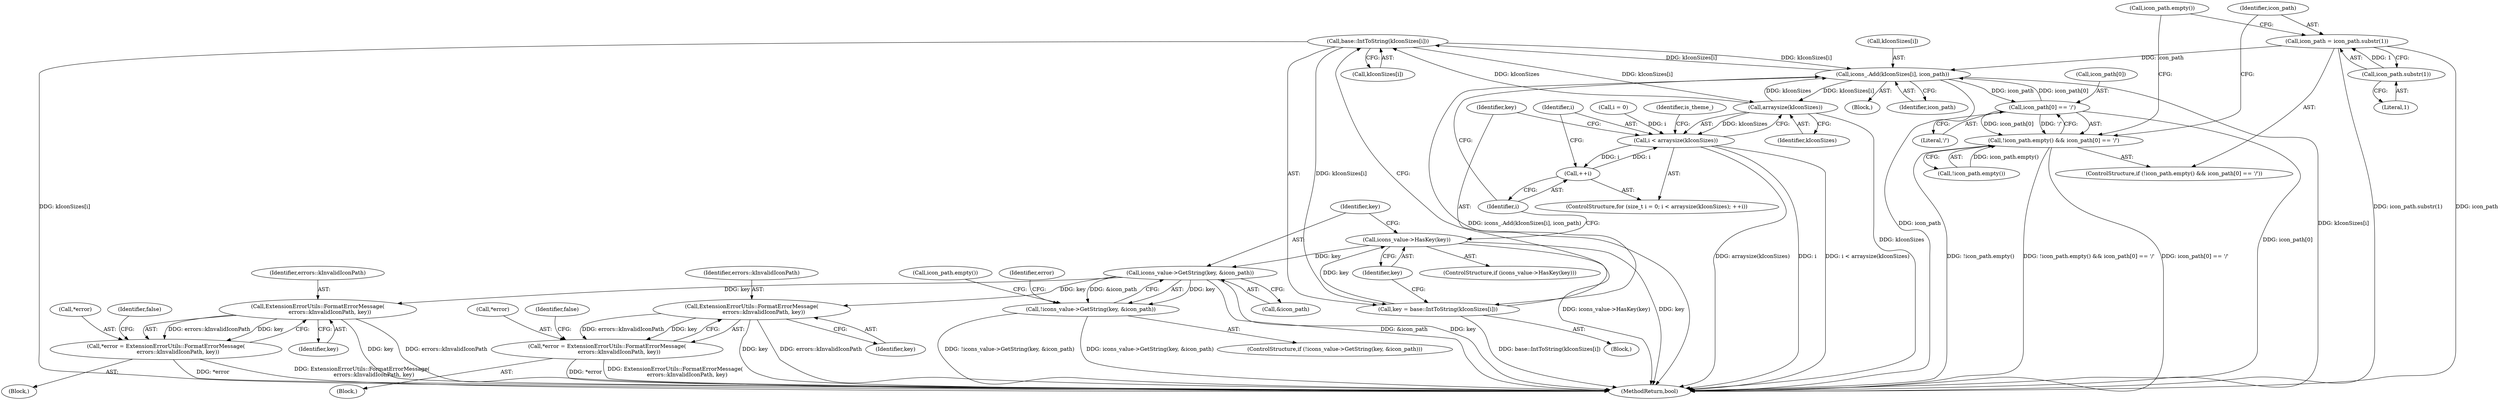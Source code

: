 digraph "0_Chrome_c63f2b7fe4fe2977f858a8e36d5f48db17eff2e7_30@array" {
"1000440" [label="(Call,base::IntToString(kIconSizes[i]))"];
"1000488" [label="(Call,icons_.Add(kIconSizes[i], icon_path))"];
"1000432" [label="(Call,arraysize(kIconSizes))"];
"1000440" [label="(Call,base::IntToString(kIconSizes[i]))"];
"1000473" [label="(Call,icon_path = icon_path.substr(1))"];
"1000475" [label="(Call,icon_path.substr(1))"];
"1000468" [label="(Call,icon_path[0] == '/')"];
"1000430" [label="(Call,i < arraysize(kIconSizes))"];
"1000434" [label="(Call,++i)"];
"1000438" [label="(Call,key = base::IntToString(kIconSizes[i]))"];
"1000445" [label="(Call,icons_value->HasKey(key))"];
"1000451" [label="(Call,icons_value->GetString(key, &icon_path))"];
"1000450" [label="(Call,!icons_value->GetString(key, &icon_path))"];
"1000459" [label="(Call,ExtensionErrorUtils::FormatErrorMessage(\n              errors::kInvalidIconPath, key))"];
"1000456" [label="(Call,*error = ExtensionErrorUtils::FormatErrorMessage(\n              errors::kInvalidIconPath, key))"];
"1000483" [label="(Call,ExtensionErrorUtils::FormatErrorMessage(\n              errors::kInvalidIconPath, key))"];
"1000480" [label="(Call,*error = ExtensionErrorUtils::FormatErrorMessage(\n              errors::kInvalidIconPath, key))"];
"1000465" [label="(Call,!icon_path.empty() && icon_path[0] == '/')"];
"1000430" [label="(Call,i < arraysize(kIconSizes))"];
"1000433" [label="(Identifier,kIconSizes)"];
"1000488" [label="(Call,icons_.Add(kIconSizes[i], icon_path))"];
"1000445" [label="(Call,icons_value->HasKey(key))"];
"1000450" [label="(Call,!icons_value->GetString(key, &icon_path))"];
"1000475" [label="(Call,icon_path.substr(1))"];
"1000478" [label="(Call,icon_path.empty())"];
"1000451" [label="(Call,icons_value->GetString(key, &icon_path))"];
"1000492" [label="(Identifier,icon_path)"];
"1000456" [label="(Call,*error = ExtensionErrorUtils::FormatErrorMessage(\n              errors::kInvalidIconPath, key))"];
"1000427" [label="(Call,i = 0)"];
"1000467" [label="(Call,icon_path.empty())"];
"1000440" [label="(Call,base::IntToString(kIconSizes[i]))"];
"1000432" [label="(Call,arraysize(kIconSizes))"];
"1000453" [label="(Call,&icon_path)"];
"1000485" [label="(Identifier,key)"];
"1000476" [label="(Literal,1)"];
"1000464" [label="(ControlStructure,if (!icon_path.empty() && icon_path[0] == '/'))"];
"1000463" [label="(Identifier,false)"];
"1000480" [label="(Call,*error = ExtensionErrorUtils::FormatErrorMessage(\n              errors::kInvalidIconPath, key))"];
"1000447" [label="(Block,)"];
"1000474" [label="(Identifier,icon_path)"];
"1000431" [label="(Identifier,i)"];
"1000434" [label="(Call,++i)"];
"1000468" [label="(Call,icon_path[0] == '/')"];
"1000425" [label="(ControlStructure,for (size_t i = 0; i < arraysize(kIconSizes); ++i))"];
"1000457" [label="(Call,*error)"];
"1000436" [label="(Block,)"];
"1000446" [label="(Identifier,key)"];
"1000484" [label="(Identifier,errors::kInvalidIconPath)"];
"1000487" [label="(Identifier,false)"];
"1000444" [label="(ControlStructure,if (icons_value->HasKey(key)))"];
"1000465" [label="(Call,!icon_path.empty() && icon_path[0] == '/')"];
"1000438" [label="(Call,key = base::IntToString(kIconSizes[i]))"];
"1000481" [label="(Call,*error)"];
"1000461" [label="(Identifier,key)"];
"1000483" [label="(Call,ExtensionErrorUtils::FormatErrorMessage(\n              errors::kInvalidIconPath, key))"];
"1000455" [label="(Block,)"];
"1000435" [label="(Identifier,i)"];
"1000479" [label="(Block,)"];
"1000473" [label="(Call,icon_path = icon_path.substr(1))"];
"1000449" [label="(ControlStructure,if (!icons_value->GetString(key, &icon_path)))"];
"1000459" [label="(Call,ExtensionErrorUtils::FormatErrorMessage(\n              errors::kInvalidIconPath, key))"];
"1000460" [label="(Identifier,errors::kInvalidIconPath)"];
"1002448" [label="(MethodReturn,bool)"];
"1000469" [label="(Call,icon_path[0])"];
"1000466" [label="(Call,!icon_path.empty())"];
"1000472" [label="(Literal,'/')"];
"1000458" [label="(Identifier,error)"];
"1000452" [label="(Identifier,key)"];
"1000489" [label="(Call,kIconSizes[i])"];
"1000439" [label="(Identifier,key)"];
"1000441" [label="(Call,kIconSizes[i])"];
"1000494" [label="(Identifier,is_theme_)"];
"1000440" -> "1000438"  [label="AST: "];
"1000440" -> "1000441"  [label="CFG: "];
"1000441" -> "1000440"  [label="AST: "];
"1000438" -> "1000440"  [label="CFG: "];
"1000440" -> "1002448"  [label="DDG: kIconSizes[i]"];
"1000440" -> "1000432"  [label="DDG: kIconSizes[i]"];
"1000440" -> "1000438"  [label="DDG: kIconSizes[i]"];
"1000488" -> "1000440"  [label="DDG: kIconSizes[i]"];
"1000432" -> "1000440"  [label="DDG: kIconSizes"];
"1000440" -> "1000488"  [label="DDG: kIconSizes[i]"];
"1000488" -> "1000447"  [label="AST: "];
"1000488" -> "1000492"  [label="CFG: "];
"1000489" -> "1000488"  [label="AST: "];
"1000492" -> "1000488"  [label="AST: "];
"1000435" -> "1000488"  [label="CFG: "];
"1000488" -> "1002448"  [label="DDG: kIconSizes[i]"];
"1000488" -> "1002448"  [label="DDG: icons_.Add(kIconSizes[i], icon_path)"];
"1000488" -> "1002448"  [label="DDG: icon_path"];
"1000488" -> "1000432"  [label="DDG: kIconSizes[i]"];
"1000488" -> "1000468"  [label="DDG: icon_path"];
"1000432" -> "1000488"  [label="DDG: kIconSizes"];
"1000473" -> "1000488"  [label="DDG: icon_path"];
"1000468" -> "1000488"  [label="DDG: icon_path[0]"];
"1000432" -> "1000430"  [label="AST: "];
"1000432" -> "1000433"  [label="CFG: "];
"1000433" -> "1000432"  [label="AST: "];
"1000430" -> "1000432"  [label="CFG: "];
"1000432" -> "1002448"  [label="DDG: kIconSizes"];
"1000432" -> "1000430"  [label="DDG: kIconSizes"];
"1000473" -> "1000464"  [label="AST: "];
"1000473" -> "1000475"  [label="CFG: "];
"1000474" -> "1000473"  [label="AST: "];
"1000475" -> "1000473"  [label="AST: "];
"1000478" -> "1000473"  [label="CFG: "];
"1000473" -> "1002448"  [label="DDG: icon_path"];
"1000473" -> "1002448"  [label="DDG: icon_path.substr(1)"];
"1000475" -> "1000473"  [label="DDG: 1"];
"1000475" -> "1000476"  [label="CFG: "];
"1000476" -> "1000475"  [label="AST: "];
"1000468" -> "1000465"  [label="AST: "];
"1000468" -> "1000472"  [label="CFG: "];
"1000469" -> "1000468"  [label="AST: "];
"1000472" -> "1000468"  [label="AST: "];
"1000465" -> "1000468"  [label="CFG: "];
"1000468" -> "1002448"  [label="DDG: icon_path[0]"];
"1000468" -> "1000465"  [label="DDG: icon_path[0]"];
"1000468" -> "1000465"  [label="DDG: '/'"];
"1000430" -> "1000425"  [label="AST: "];
"1000431" -> "1000430"  [label="AST: "];
"1000439" -> "1000430"  [label="CFG: "];
"1000494" -> "1000430"  [label="CFG: "];
"1000430" -> "1002448"  [label="DDG: arraysize(kIconSizes)"];
"1000430" -> "1002448"  [label="DDG: i"];
"1000430" -> "1002448"  [label="DDG: i < arraysize(kIconSizes)"];
"1000427" -> "1000430"  [label="DDG: i"];
"1000434" -> "1000430"  [label="DDG: i"];
"1000430" -> "1000434"  [label="DDG: i"];
"1000434" -> "1000425"  [label="AST: "];
"1000434" -> "1000435"  [label="CFG: "];
"1000435" -> "1000434"  [label="AST: "];
"1000431" -> "1000434"  [label="CFG: "];
"1000438" -> "1000436"  [label="AST: "];
"1000439" -> "1000438"  [label="AST: "];
"1000446" -> "1000438"  [label="CFG: "];
"1000438" -> "1002448"  [label="DDG: base::IntToString(kIconSizes[i])"];
"1000438" -> "1000445"  [label="DDG: key"];
"1000445" -> "1000444"  [label="AST: "];
"1000445" -> "1000446"  [label="CFG: "];
"1000446" -> "1000445"  [label="AST: "];
"1000452" -> "1000445"  [label="CFG: "];
"1000435" -> "1000445"  [label="CFG: "];
"1000445" -> "1002448"  [label="DDG: key"];
"1000445" -> "1002448"  [label="DDG: icons_value->HasKey(key)"];
"1000445" -> "1000451"  [label="DDG: key"];
"1000451" -> "1000450"  [label="AST: "];
"1000451" -> "1000453"  [label="CFG: "];
"1000452" -> "1000451"  [label="AST: "];
"1000453" -> "1000451"  [label="AST: "];
"1000450" -> "1000451"  [label="CFG: "];
"1000451" -> "1002448"  [label="DDG: key"];
"1000451" -> "1002448"  [label="DDG: &icon_path"];
"1000451" -> "1000450"  [label="DDG: key"];
"1000451" -> "1000450"  [label="DDG: &icon_path"];
"1000451" -> "1000459"  [label="DDG: key"];
"1000451" -> "1000483"  [label="DDG: key"];
"1000450" -> "1000449"  [label="AST: "];
"1000458" -> "1000450"  [label="CFG: "];
"1000467" -> "1000450"  [label="CFG: "];
"1000450" -> "1002448"  [label="DDG: !icons_value->GetString(key, &icon_path)"];
"1000450" -> "1002448"  [label="DDG: icons_value->GetString(key, &icon_path)"];
"1000459" -> "1000456"  [label="AST: "];
"1000459" -> "1000461"  [label="CFG: "];
"1000460" -> "1000459"  [label="AST: "];
"1000461" -> "1000459"  [label="AST: "];
"1000456" -> "1000459"  [label="CFG: "];
"1000459" -> "1002448"  [label="DDG: key"];
"1000459" -> "1002448"  [label="DDG: errors::kInvalidIconPath"];
"1000459" -> "1000456"  [label="DDG: errors::kInvalidIconPath"];
"1000459" -> "1000456"  [label="DDG: key"];
"1000456" -> "1000455"  [label="AST: "];
"1000457" -> "1000456"  [label="AST: "];
"1000463" -> "1000456"  [label="CFG: "];
"1000456" -> "1002448"  [label="DDG: ExtensionErrorUtils::FormatErrorMessage(\n              errors::kInvalidIconPath, key)"];
"1000456" -> "1002448"  [label="DDG: *error"];
"1000483" -> "1000480"  [label="AST: "];
"1000483" -> "1000485"  [label="CFG: "];
"1000484" -> "1000483"  [label="AST: "];
"1000485" -> "1000483"  [label="AST: "];
"1000480" -> "1000483"  [label="CFG: "];
"1000483" -> "1002448"  [label="DDG: key"];
"1000483" -> "1002448"  [label="DDG: errors::kInvalidIconPath"];
"1000483" -> "1000480"  [label="DDG: errors::kInvalidIconPath"];
"1000483" -> "1000480"  [label="DDG: key"];
"1000480" -> "1000479"  [label="AST: "];
"1000481" -> "1000480"  [label="AST: "];
"1000487" -> "1000480"  [label="CFG: "];
"1000480" -> "1002448"  [label="DDG: ExtensionErrorUtils::FormatErrorMessage(\n              errors::kInvalidIconPath, key)"];
"1000480" -> "1002448"  [label="DDG: *error"];
"1000465" -> "1000464"  [label="AST: "];
"1000465" -> "1000466"  [label="CFG: "];
"1000466" -> "1000465"  [label="AST: "];
"1000474" -> "1000465"  [label="CFG: "];
"1000478" -> "1000465"  [label="CFG: "];
"1000465" -> "1002448"  [label="DDG: !icon_path.empty() && icon_path[0] == '/'"];
"1000465" -> "1002448"  [label="DDG: icon_path[0] == '/'"];
"1000465" -> "1002448"  [label="DDG: !icon_path.empty()"];
"1000466" -> "1000465"  [label="DDG: icon_path.empty()"];
}
